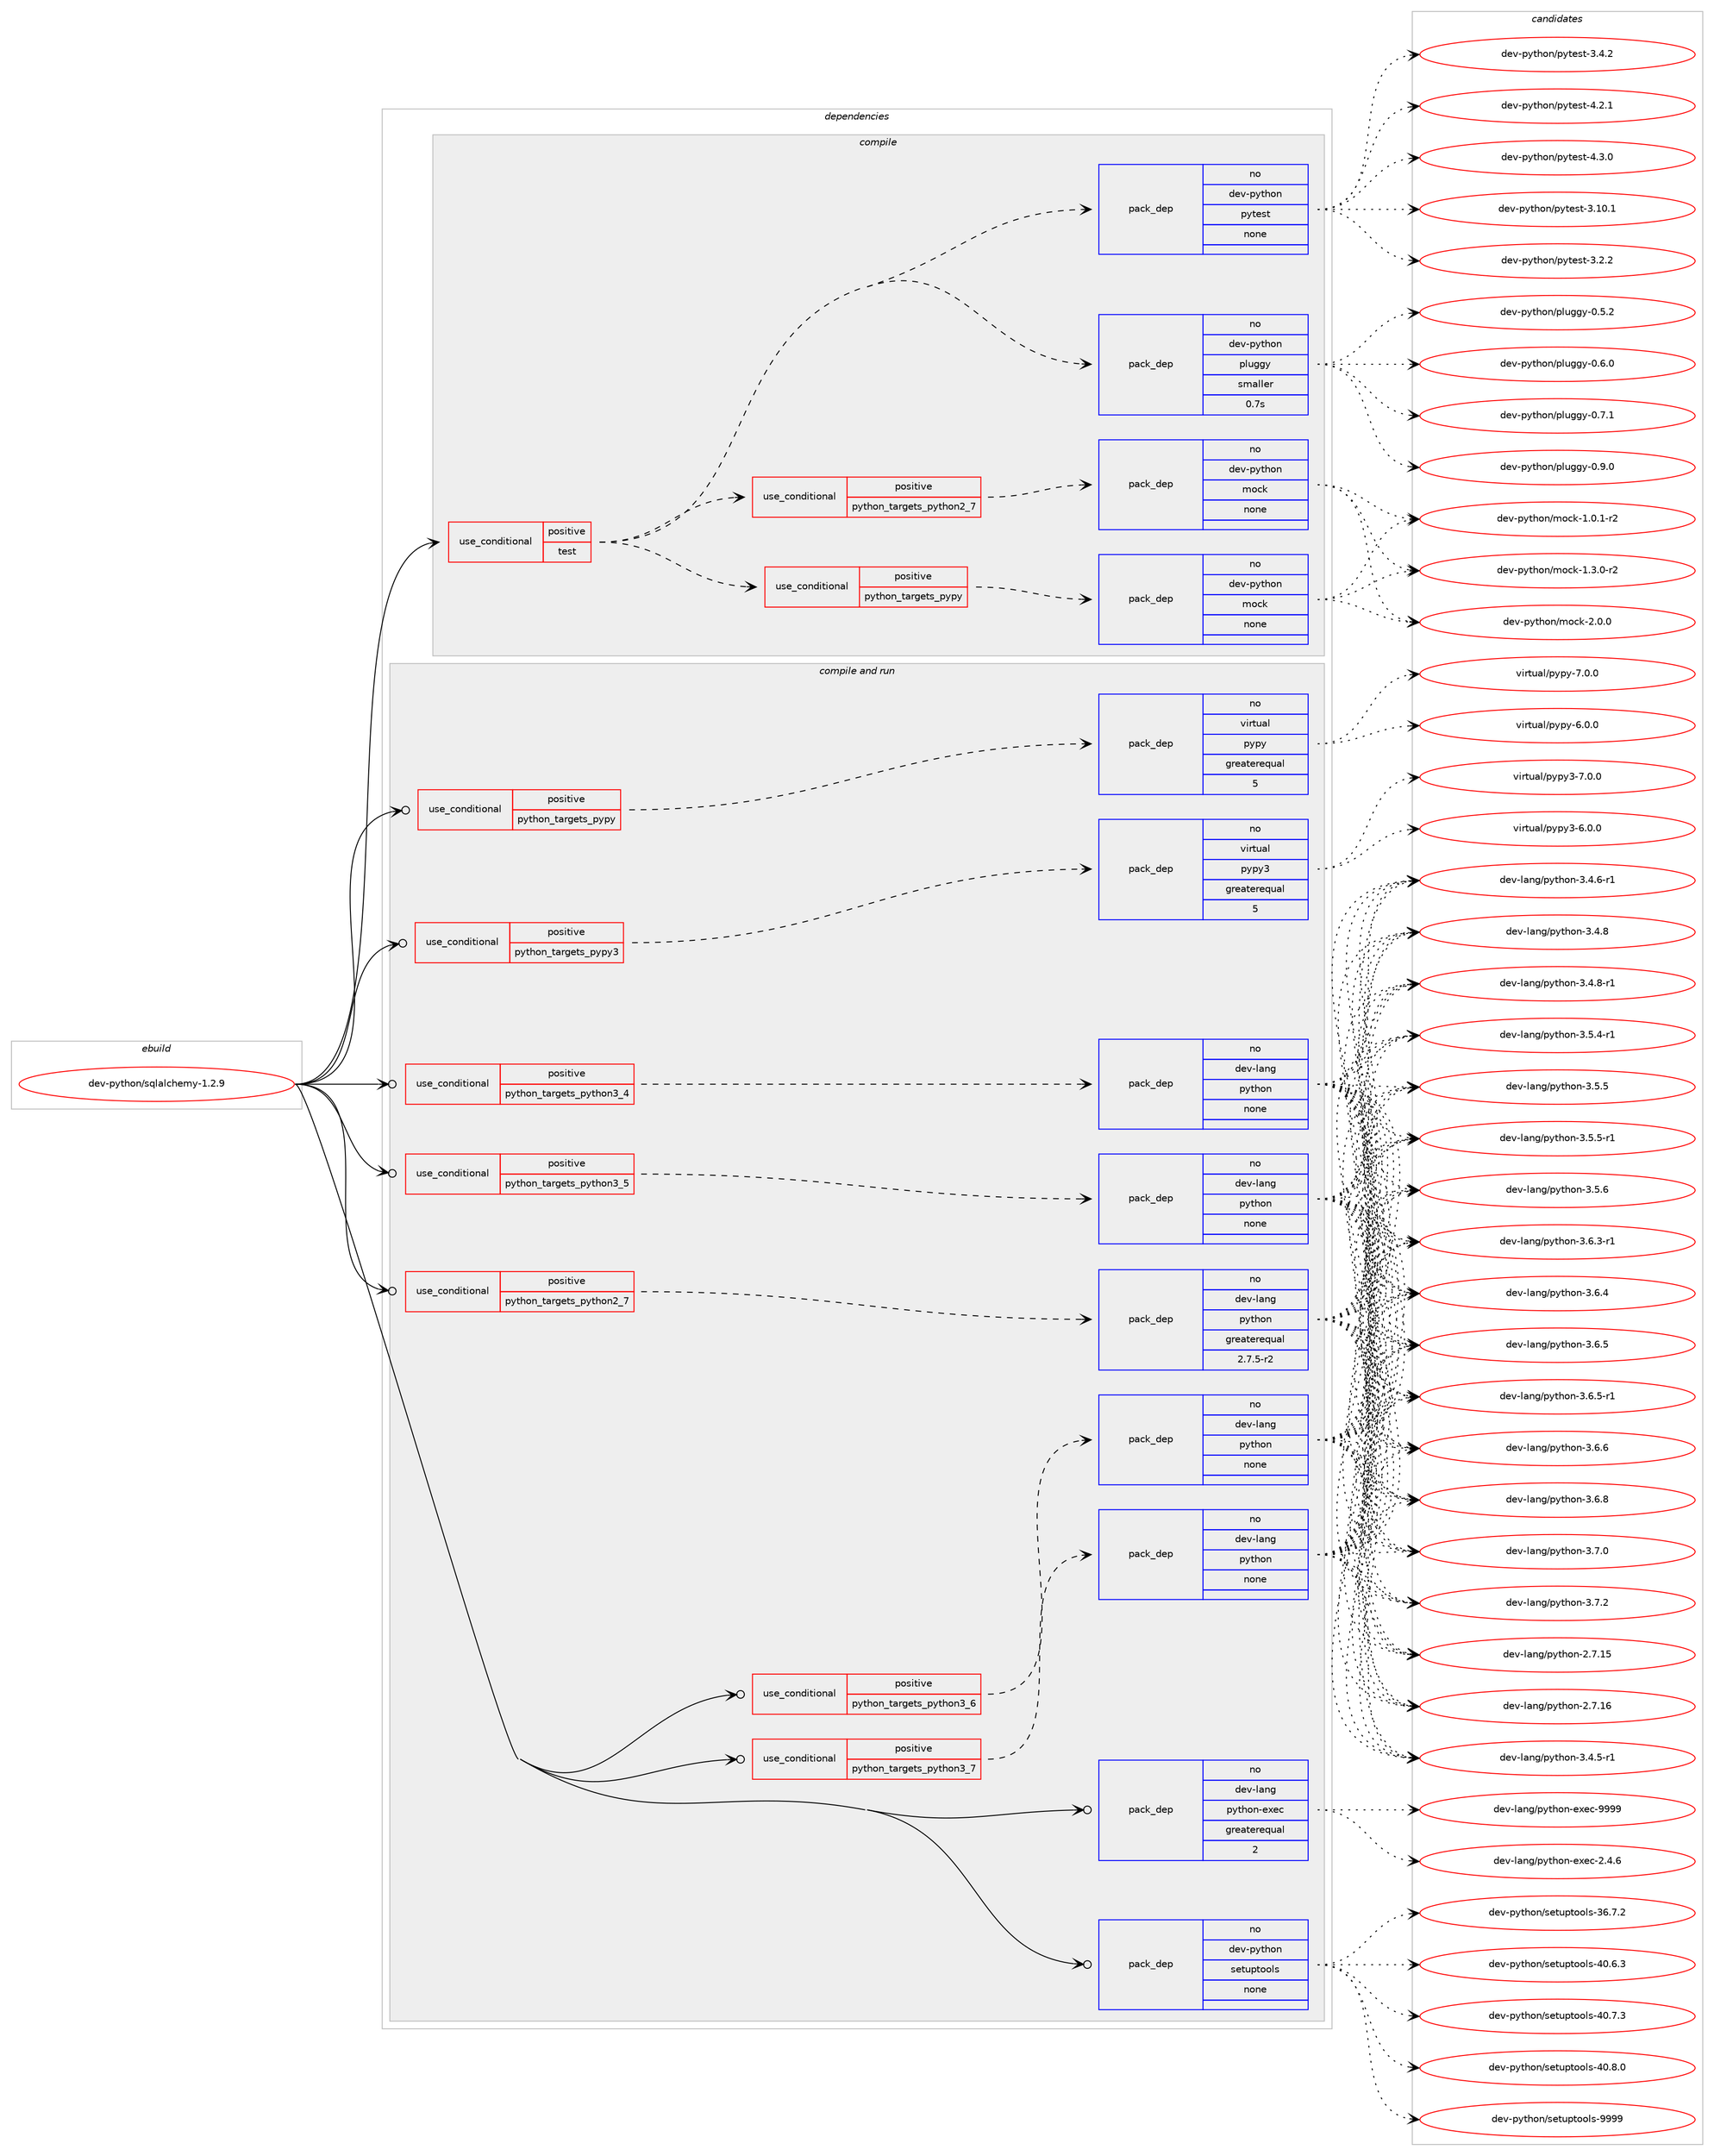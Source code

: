 digraph prolog {

# *************
# Graph options
# *************

newrank=true;
concentrate=true;
compound=true;
graph [rankdir=LR,fontname=Helvetica,fontsize=10,ranksep=1.5];#, ranksep=2.5, nodesep=0.2];
edge  [arrowhead=vee];
node  [fontname=Helvetica,fontsize=10];

# **********
# The ebuild
# **********

subgraph cluster_leftcol {
color=gray;
rank=same;
label=<<i>ebuild</i>>;
id [label="dev-python/sqlalchemy-1.2.9", color=red, width=4, href="../dev-python/sqlalchemy-1.2.9.svg"];
}

# ****************
# The dependencies
# ****************

subgraph cluster_midcol {
color=gray;
label=<<i>dependencies</i>>;
subgraph cluster_compile {
fillcolor="#eeeeee";
style=filled;
label=<<i>compile</i>>;
subgraph cond385171 {
dependency1442851 [label=<<TABLE BORDER="0" CELLBORDER="1" CELLSPACING="0" CELLPADDING="4"><TR><TD ROWSPAN="3" CELLPADDING="10">use_conditional</TD></TR><TR><TD>positive</TD></TR><TR><TD>test</TD></TR></TABLE>>, shape=none, color=red];
subgraph pack1034318 {
dependency1442852 [label=<<TABLE BORDER="0" CELLBORDER="1" CELLSPACING="0" CELLPADDING="4" WIDTH="220"><TR><TD ROWSPAN="6" CELLPADDING="30">pack_dep</TD></TR><TR><TD WIDTH="110">no</TD></TR><TR><TD>dev-python</TD></TR><TR><TD>pluggy</TD></TR><TR><TD>smaller</TD></TR><TR><TD>0.7s</TD></TR></TABLE>>, shape=none, color=blue];
}
dependency1442851:e -> dependency1442852:w [weight=20,style="dashed",arrowhead="vee"];
subgraph pack1034319 {
dependency1442853 [label=<<TABLE BORDER="0" CELLBORDER="1" CELLSPACING="0" CELLPADDING="4" WIDTH="220"><TR><TD ROWSPAN="6" CELLPADDING="30">pack_dep</TD></TR><TR><TD WIDTH="110">no</TD></TR><TR><TD>dev-python</TD></TR><TR><TD>pytest</TD></TR><TR><TD>none</TD></TR><TR><TD></TD></TR></TABLE>>, shape=none, color=blue];
}
dependency1442851:e -> dependency1442853:w [weight=20,style="dashed",arrowhead="vee"];
subgraph cond385172 {
dependency1442854 [label=<<TABLE BORDER="0" CELLBORDER="1" CELLSPACING="0" CELLPADDING="4"><TR><TD ROWSPAN="3" CELLPADDING="10">use_conditional</TD></TR><TR><TD>positive</TD></TR><TR><TD>python_targets_pypy</TD></TR></TABLE>>, shape=none, color=red];
subgraph pack1034320 {
dependency1442855 [label=<<TABLE BORDER="0" CELLBORDER="1" CELLSPACING="0" CELLPADDING="4" WIDTH="220"><TR><TD ROWSPAN="6" CELLPADDING="30">pack_dep</TD></TR><TR><TD WIDTH="110">no</TD></TR><TR><TD>dev-python</TD></TR><TR><TD>mock</TD></TR><TR><TD>none</TD></TR><TR><TD></TD></TR></TABLE>>, shape=none, color=blue];
}
dependency1442854:e -> dependency1442855:w [weight=20,style="dashed",arrowhead="vee"];
}
dependency1442851:e -> dependency1442854:w [weight=20,style="dashed",arrowhead="vee"];
subgraph cond385173 {
dependency1442856 [label=<<TABLE BORDER="0" CELLBORDER="1" CELLSPACING="0" CELLPADDING="4"><TR><TD ROWSPAN="3" CELLPADDING="10">use_conditional</TD></TR><TR><TD>positive</TD></TR><TR><TD>python_targets_python2_7</TD></TR></TABLE>>, shape=none, color=red];
subgraph pack1034321 {
dependency1442857 [label=<<TABLE BORDER="0" CELLBORDER="1" CELLSPACING="0" CELLPADDING="4" WIDTH="220"><TR><TD ROWSPAN="6" CELLPADDING="30">pack_dep</TD></TR><TR><TD WIDTH="110">no</TD></TR><TR><TD>dev-python</TD></TR><TR><TD>mock</TD></TR><TR><TD>none</TD></TR><TR><TD></TD></TR></TABLE>>, shape=none, color=blue];
}
dependency1442856:e -> dependency1442857:w [weight=20,style="dashed",arrowhead="vee"];
}
dependency1442851:e -> dependency1442856:w [weight=20,style="dashed",arrowhead="vee"];
}
id:e -> dependency1442851:w [weight=20,style="solid",arrowhead="vee"];
}
subgraph cluster_compileandrun {
fillcolor="#eeeeee";
style=filled;
label=<<i>compile and run</i>>;
subgraph cond385174 {
dependency1442858 [label=<<TABLE BORDER="0" CELLBORDER="1" CELLSPACING="0" CELLPADDING="4"><TR><TD ROWSPAN="3" CELLPADDING="10">use_conditional</TD></TR><TR><TD>positive</TD></TR><TR><TD>python_targets_pypy</TD></TR></TABLE>>, shape=none, color=red];
subgraph pack1034322 {
dependency1442859 [label=<<TABLE BORDER="0" CELLBORDER="1" CELLSPACING="0" CELLPADDING="4" WIDTH="220"><TR><TD ROWSPAN="6" CELLPADDING="30">pack_dep</TD></TR><TR><TD WIDTH="110">no</TD></TR><TR><TD>virtual</TD></TR><TR><TD>pypy</TD></TR><TR><TD>greaterequal</TD></TR><TR><TD>5</TD></TR></TABLE>>, shape=none, color=blue];
}
dependency1442858:e -> dependency1442859:w [weight=20,style="dashed",arrowhead="vee"];
}
id:e -> dependency1442858:w [weight=20,style="solid",arrowhead="odotvee"];
subgraph cond385175 {
dependency1442860 [label=<<TABLE BORDER="0" CELLBORDER="1" CELLSPACING="0" CELLPADDING="4"><TR><TD ROWSPAN="3" CELLPADDING="10">use_conditional</TD></TR><TR><TD>positive</TD></TR><TR><TD>python_targets_pypy3</TD></TR></TABLE>>, shape=none, color=red];
subgraph pack1034323 {
dependency1442861 [label=<<TABLE BORDER="0" CELLBORDER="1" CELLSPACING="0" CELLPADDING="4" WIDTH="220"><TR><TD ROWSPAN="6" CELLPADDING="30">pack_dep</TD></TR><TR><TD WIDTH="110">no</TD></TR><TR><TD>virtual</TD></TR><TR><TD>pypy3</TD></TR><TR><TD>greaterequal</TD></TR><TR><TD>5</TD></TR></TABLE>>, shape=none, color=blue];
}
dependency1442860:e -> dependency1442861:w [weight=20,style="dashed",arrowhead="vee"];
}
id:e -> dependency1442860:w [weight=20,style="solid",arrowhead="odotvee"];
subgraph cond385176 {
dependency1442862 [label=<<TABLE BORDER="0" CELLBORDER="1" CELLSPACING="0" CELLPADDING="4"><TR><TD ROWSPAN="3" CELLPADDING="10">use_conditional</TD></TR><TR><TD>positive</TD></TR><TR><TD>python_targets_python2_7</TD></TR></TABLE>>, shape=none, color=red];
subgraph pack1034324 {
dependency1442863 [label=<<TABLE BORDER="0" CELLBORDER="1" CELLSPACING="0" CELLPADDING="4" WIDTH="220"><TR><TD ROWSPAN="6" CELLPADDING="30">pack_dep</TD></TR><TR><TD WIDTH="110">no</TD></TR><TR><TD>dev-lang</TD></TR><TR><TD>python</TD></TR><TR><TD>greaterequal</TD></TR><TR><TD>2.7.5-r2</TD></TR></TABLE>>, shape=none, color=blue];
}
dependency1442862:e -> dependency1442863:w [weight=20,style="dashed",arrowhead="vee"];
}
id:e -> dependency1442862:w [weight=20,style="solid",arrowhead="odotvee"];
subgraph cond385177 {
dependency1442864 [label=<<TABLE BORDER="0" CELLBORDER="1" CELLSPACING="0" CELLPADDING="4"><TR><TD ROWSPAN="3" CELLPADDING="10">use_conditional</TD></TR><TR><TD>positive</TD></TR><TR><TD>python_targets_python3_4</TD></TR></TABLE>>, shape=none, color=red];
subgraph pack1034325 {
dependency1442865 [label=<<TABLE BORDER="0" CELLBORDER="1" CELLSPACING="0" CELLPADDING="4" WIDTH="220"><TR><TD ROWSPAN="6" CELLPADDING="30">pack_dep</TD></TR><TR><TD WIDTH="110">no</TD></TR><TR><TD>dev-lang</TD></TR><TR><TD>python</TD></TR><TR><TD>none</TD></TR><TR><TD></TD></TR></TABLE>>, shape=none, color=blue];
}
dependency1442864:e -> dependency1442865:w [weight=20,style="dashed",arrowhead="vee"];
}
id:e -> dependency1442864:w [weight=20,style="solid",arrowhead="odotvee"];
subgraph cond385178 {
dependency1442866 [label=<<TABLE BORDER="0" CELLBORDER="1" CELLSPACING="0" CELLPADDING="4"><TR><TD ROWSPAN="3" CELLPADDING="10">use_conditional</TD></TR><TR><TD>positive</TD></TR><TR><TD>python_targets_python3_5</TD></TR></TABLE>>, shape=none, color=red];
subgraph pack1034326 {
dependency1442867 [label=<<TABLE BORDER="0" CELLBORDER="1" CELLSPACING="0" CELLPADDING="4" WIDTH="220"><TR><TD ROWSPAN="6" CELLPADDING="30">pack_dep</TD></TR><TR><TD WIDTH="110">no</TD></TR><TR><TD>dev-lang</TD></TR><TR><TD>python</TD></TR><TR><TD>none</TD></TR><TR><TD></TD></TR></TABLE>>, shape=none, color=blue];
}
dependency1442866:e -> dependency1442867:w [weight=20,style="dashed",arrowhead="vee"];
}
id:e -> dependency1442866:w [weight=20,style="solid",arrowhead="odotvee"];
subgraph cond385179 {
dependency1442868 [label=<<TABLE BORDER="0" CELLBORDER="1" CELLSPACING="0" CELLPADDING="4"><TR><TD ROWSPAN="3" CELLPADDING="10">use_conditional</TD></TR><TR><TD>positive</TD></TR><TR><TD>python_targets_python3_6</TD></TR></TABLE>>, shape=none, color=red];
subgraph pack1034327 {
dependency1442869 [label=<<TABLE BORDER="0" CELLBORDER="1" CELLSPACING="0" CELLPADDING="4" WIDTH="220"><TR><TD ROWSPAN="6" CELLPADDING="30">pack_dep</TD></TR><TR><TD WIDTH="110">no</TD></TR><TR><TD>dev-lang</TD></TR><TR><TD>python</TD></TR><TR><TD>none</TD></TR><TR><TD></TD></TR></TABLE>>, shape=none, color=blue];
}
dependency1442868:e -> dependency1442869:w [weight=20,style="dashed",arrowhead="vee"];
}
id:e -> dependency1442868:w [weight=20,style="solid",arrowhead="odotvee"];
subgraph cond385180 {
dependency1442870 [label=<<TABLE BORDER="0" CELLBORDER="1" CELLSPACING="0" CELLPADDING="4"><TR><TD ROWSPAN="3" CELLPADDING="10">use_conditional</TD></TR><TR><TD>positive</TD></TR><TR><TD>python_targets_python3_7</TD></TR></TABLE>>, shape=none, color=red];
subgraph pack1034328 {
dependency1442871 [label=<<TABLE BORDER="0" CELLBORDER="1" CELLSPACING="0" CELLPADDING="4" WIDTH="220"><TR><TD ROWSPAN="6" CELLPADDING="30">pack_dep</TD></TR><TR><TD WIDTH="110">no</TD></TR><TR><TD>dev-lang</TD></TR><TR><TD>python</TD></TR><TR><TD>none</TD></TR><TR><TD></TD></TR></TABLE>>, shape=none, color=blue];
}
dependency1442870:e -> dependency1442871:w [weight=20,style="dashed",arrowhead="vee"];
}
id:e -> dependency1442870:w [weight=20,style="solid",arrowhead="odotvee"];
subgraph pack1034329 {
dependency1442872 [label=<<TABLE BORDER="0" CELLBORDER="1" CELLSPACING="0" CELLPADDING="4" WIDTH="220"><TR><TD ROWSPAN="6" CELLPADDING="30">pack_dep</TD></TR><TR><TD WIDTH="110">no</TD></TR><TR><TD>dev-lang</TD></TR><TR><TD>python-exec</TD></TR><TR><TD>greaterequal</TD></TR><TR><TD>2</TD></TR></TABLE>>, shape=none, color=blue];
}
id:e -> dependency1442872:w [weight=20,style="solid",arrowhead="odotvee"];
subgraph pack1034330 {
dependency1442873 [label=<<TABLE BORDER="0" CELLBORDER="1" CELLSPACING="0" CELLPADDING="4" WIDTH="220"><TR><TD ROWSPAN="6" CELLPADDING="30">pack_dep</TD></TR><TR><TD WIDTH="110">no</TD></TR><TR><TD>dev-python</TD></TR><TR><TD>setuptools</TD></TR><TR><TD>none</TD></TR><TR><TD></TD></TR></TABLE>>, shape=none, color=blue];
}
id:e -> dependency1442873:w [weight=20,style="solid",arrowhead="odotvee"];
}
subgraph cluster_run {
fillcolor="#eeeeee";
style=filled;
label=<<i>run</i>>;
}
}

# **************
# The candidates
# **************

subgraph cluster_choices {
rank=same;
color=gray;
label=<<i>candidates</i>>;

subgraph choice1034318 {
color=black;
nodesep=1;
choice1001011184511212111610411111047112108117103103121454846534650 [label="dev-python/pluggy-0.5.2", color=red, width=4,href="../dev-python/pluggy-0.5.2.svg"];
choice1001011184511212111610411111047112108117103103121454846544648 [label="dev-python/pluggy-0.6.0", color=red, width=4,href="../dev-python/pluggy-0.6.0.svg"];
choice1001011184511212111610411111047112108117103103121454846554649 [label="dev-python/pluggy-0.7.1", color=red, width=4,href="../dev-python/pluggy-0.7.1.svg"];
choice1001011184511212111610411111047112108117103103121454846574648 [label="dev-python/pluggy-0.9.0", color=red, width=4,href="../dev-python/pluggy-0.9.0.svg"];
dependency1442852:e -> choice1001011184511212111610411111047112108117103103121454846534650:w [style=dotted,weight="100"];
dependency1442852:e -> choice1001011184511212111610411111047112108117103103121454846544648:w [style=dotted,weight="100"];
dependency1442852:e -> choice1001011184511212111610411111047112108117103103121454846554649:w [style=dotted,weight="100"];
dependency1442852:e -> choice1001011184511212111610411111047112108117103103121454846574648:w [style=dotted,weight="100"];
}
subgraph choice1034319 {
color=black;
nodesep=1;
choice100101118451121211161041111104711212111610111511645514649484649 [label="dev-python/pytest-3.10.1", color=red, width=4,href="../dev-python/pytest-3.10.1.svg"];
choice1001011184511212111610411111047112121116101115116455146504650 [label="dev-python/pytest-3.2.2", color=red, width=4,href="../dev-python/pytest-3.2.2.svg"];
choice1001011184511212111610411111047112121116101115116455146524650 [label="dev-python/pytest-3.4.2", color=red, width=4,href="../dev-python/pytest-3.4.2.svg"];
choice1001011184511212111610411111047112121116101115116455246504649 [label="dev-python/pytest-4.2.1", color=red, width=4,href="../dev-python/pytest-4.2.1.svg"];
choice1001011184511212111610411111047112121116101115116455246514648 [label="dev-python/pytest-4.3.0", color=red, width=4,href="../dev-python/pytest-4.3.0.svg"];
dependency1442853:e -> choice100101118451121211161041111104711212111610111511645514649484649:w [style=dotted,weight="100"];
dependency1442853:e -> choice1001011184511212111610411111047112121116101115116455146504650:w [style=dotted,weight="100"];
dependency1442853:e -> choice1001011184511212111610411111047112121116101115116455146524650:w [style=dotted,weight="100"];
dependency1442853:e -> choice1001011184511212111610411111047112121116101115116455246504649:w [style=dotted,weight="100"];
dependency1442853:e -> choice1001011184511212111610411111047112121116101115116455246514648:w [style=dotted,weight="100"];
}
subgraph choice1034320 {
color=black;
nodesep=1;
choice1001011184511212111610411111047109111991074549464846494511450 [label="dev-python/mock-1.0.1-r2", color=red, width=4,href="../dev-python/mock-1.0.1-r2.svg"];
choice1001011184511212111610411111047109111991074549465146484511450 [label="dev-python/mock-1.3.0-r2", color=red, width=4,href="../dev-python/mock-1.3.0-r2.svg"];
choice100101118451121211161041111104710911199107455046484648 [label="dev-python/mock-2.0.0", color=red, width=4,href="../dev-python/mock-2.0.0.svg"];
dependency1442855:e -> choice1001011184511212111610411111047109111991074549464846494511450:w [style=dotted,weight="100"];
dependency1442855:e -> choice1001011184511212111610411111047109111991074549465146484511450:w [style=dotted,weight="100"];
dependency1442855:e -> choice100101118451121211161041111104710911199107455046484648:w [style=dotted,weight="100"];
}
subgraph choice1034321 {
color=black;
nodesep=1;
choice1001011184511212111610411111047109111991074549464846494511450 [label="dev-python/mock-1.0.1-r2", color=red, width=4,href="../dev-python/mock-1.0.1-r2.svg"];
choice1001011184511212111610411111047109111991074549465146484511450 [label="dev-python/mock-1.3.0-r2", color=red, width=4,href="../dev-python/mock-1.3.0-r2.svg"];
choice100101118451121211161041111104710911199107455046484648 [label="dev-python/mock-2.0.0", color=red, width=4,href="../dev-python/mock-2.0.0.svg"];
dependency1442857:e -> choice1001011184511212111610411111047109111991074549464846494511450:w [style=dotted,weight="100"];
dependency1442857:e -> choice1001011184511212111610411111047109111991074549465146484511450:w [style=dotted,weight="100"];
dependency1442857:e -> choice100101118451121211161041111104710911199107455046484648:w [style=dotted,weight="100"];
}
subgraph choice1034322 {
color=black;
nodesep=1;
choice1181051141161179710847112121112121455446484648 [label="virtual/pypy-6.0.0", color=red, width=4,href="../virtual/pypy-6.0.0.svg"];
choice1181051141161179710847112121112121455546484648 [label="virtual/pypy-7.0.0", color=red, width=4,href="../virtual/pypy-7.0.0.svg"];
dependency1442859:e -> choice1181051141161179710847112121112121455446484648:w [style=dotted,weight="100"];
dependency1442859:e -> choice1181051141161179710847112121112121455546484648:w [style=dotted,weight="100"];
}
subgraph choice1034323 {
color=black;
nodesep=1;
choice118105114116117971084711212111212151455446484648 [label="virtual/pypy3-6.0.0", color=red, width=4,href="../virtual/pypy3-6.0.0.svg"];
choice118105114116117971084711212111212151455546484648 [label="virtual/pypy3-7.0.0", color=red, width=4,href="../virtual/pypy3-7.0.0.svg"];
dependency1442861:e -> choice118105114116117971084711212111212151455446484648:w [style=dotted,weight="100"];
dependency1442861:e -> choice118105114116117971084711212111212151455546484648:w [style=dotted,weight="100"];
}
subgraph choice1034324 {
color=black;
nodesep=1;
choice10010111845108971101034711212111610411111045504655464953 [label="dev-lang/python-2.7.15", color=red, width=4,href="../dev-lang/python-2.7.15.svg"];
choice10010111845108971101034711212111610411111045504655464954 [label="dev-lang/python-2.7.16", color=red, width=4,href="../dev-lang/python-2.7.16.svg"];
choice1001011184510897110103471121211161041111104551465246534511449 [label="dev-lang/python-3.4.5-r1", color=red, width=4,href="../dev-lang/python-3.4.5-r1.svg"];
choice1001011184510897110103471121211161041111104551465246544511449 [label="dev-lang/python-3.4.6-r1", color=red, width=4,href="../dev-lang/python-3.4.6-r1.svg"];
choice100101118451089711010347112121116104111110455146524656 [label="dev-lang/python-3.4.8", color=red, width=4,href="../dev-lang/python-3.4.8.svg"];
choice1001011184510897110103471121211161041111104551465246564511449 [label="dev-lang/python-3.4.8-r1", color=red, width=4,href="../dev-lang/python-3.4.8-r1.svg"];
choice1001011184510897110103471121211161041111104551465346524511449 [label="dev-lang/python-3.5.4-r1", color=red, width=4,href="../dev-lang/python-3.5.4-r1.svg"];
choice100101118451089711010347112121116104111110455146534653 [label="dev-lang/python-3.5.5", color=red, width=4,href="../dev-lang/python-3.5.5.svg"];
choice1001011184510897110103471121211161041111104551465346534511449 [label="dev-lang/python-3.5.5-r1", color=red, width=4,href="../dev-lang/python-3.5.5-r1.svg"];
choice100101118451089711010347112121116104111110455146534654 [label="dev-lang/python-3.5.6", color=red, width=4,href="../dev-lang/python-3.5.6.svg"];
choice1001011184510897110103471121211161041111104551465446514511449 [label="dev-lang/python-3.6.3-r1", color=red, width=4,href="../dev-lang/python-3.6.3-r1.svg"];
choice100101118451089711010347112121116104111110455146544652 [label="dev-lang/python-3.6.4", color=red, width=4,href="../dev-lang/python-3.6.4.svg"];
choice100101118451089711010347112121116104111110455146544653 [label="dev-lang/python-3.6.5", color=red, width=4,href="../dev-lang/python-3.6.5.svg"];
choice1001011184510897110103471121211161041111104551465446534511449 [label="dev-lang/python-3.6.5-r1", color=red, width=4,href="../dev-lang/python-3.6.5-r1.svg"];
choice100101118451089711010347112121116104111110455146544654 [label="dev-lang/python-3.6.6", color=red, width=4,href="../dev-lang/python-3.6.6.svg"];
choice100101118451089711010347112121116104111110455146544656 [label="dev-lang/python-3.6.8", color=red, width=4,href="../dev-lang/python-3.6.8.svg"];
choice100101118451089711010347112121116104111110455146554648 [label="dev-lang/python-3.7.0", color=red, width=4,href="../dev-lang/python-3.7.0.svg"];
choice100101118451089711010347112121116104111110455146554650 [label="dev-lang/python-3.7.2", color=red, width=4,href="../dev-lang/python-3.7.2.svg"];
dependency1442863:e -> choice10010111845108971101034711212111610411111045504655464953:w [style=dotted,weight="100"];
dependency1442863:e -> choice10010111845108971101034711212111610411111045504655464954:w [style=dotted,weight="100"];
dependency1442863:e -> choice1001011184510897110103471121211161041111104551465246534511449:w [style=dotted,weight="100"];
dependency1442863:e -> choice1001011184510897110103471121211161041111104551465246544511449:w [style=dotted,weight="100"];
dependency1442863:e -> choice100101118451089711010347112121116104111110455146524656:w [style=dotted,weight="100"];
dependency1442863:e -> choice1001011184510897110103471121211161041111104551465246564511449:w [style=dotted,weight="100"];
dependency1442863:e -> choice1001011184510897110103471121211161041111104551465346524511449:w [style=dotted,weight="100"];
dependency1442863:e -> choice100101118451089711010347112121116104111110455146534653:w [style=dotted,weight="100"];
dependency1442863:e -> choice1001011184510897110103471121211161041111104551465346534511449:w [style=dotted,weight="100"];
dependency1442863:e -> choice100101118451089711010347112121116104111110455146534654:w [style=dotted,weight="100"];
dependency1442863:e -> choice1001011184510897110103471121211161041111104551465446514511449:w [style=dotted,weight="100"];
dependency1442863:e -> choice100101118451089711010347112121116104111110455146544652:w [style=dotted,weight="100"];
dependency1442863:e -> choice100101118451089711010347112121116104111110455146544653:w [style=dotted,weight="100"];
dependency1442863:e -> choice1001011184510897110103471121211161041111104551465446534511449:w [style=dotted,weight="100"];
dependency1442863:e -> choice100101118451089711010347112121116104111110455146544654:w [style=dotted,weight="100"];
dependency1442863:e -> choice100101118451089711010347112121116104111110455146544656:w [style=dotted,weight="100"];
dependency1442863:e -> choice100101118451089711010347112121116104111110455146554648:w [style=dotted,weight="100"];
dependency1442863:e -> choice100101118451089711010347112121116104111110455146554650:w [style=dotted,weight="100"];
}
subgraph choice1034325 {
color=black;
nodesep=1;
choice10010111845108971101034711212111610411111045504655464953 [label="dev-lang/python-2.7.15", color=red, width=4,href="../dev-lang/python-2.7.15.svg"];
choice10010111845108971101034711212111610411111045504655464954 [label="dev-lang/python-2.7.16", color=red, width=4,href="../dev-lang/python-2.7.16.svg"];
choice1001011184510897110103471121211161041111104551465246534511449 [label="dev-lang/python-3.4.5-r1", color=red, width=4,href="../dev-lang/python-3.4.5-r1.svg"];
choice1001011184510897110103471121211161041111104551465246544511449 [label="dev-lang/python-3.4.6-r1", color=red, width=4,href="../dev-lang/python-3.4.6-r1.svg"];
choice100101118451089711010347112121116104111110455146524656 [label="dev-lang/python-3.4.8", color=red, width=4,href="../dev-lang/python-3.4.8.svg"];
choice1001011184510897110103471121211161041111104551465246564511449 [label="dev-lang/python-3.4.8-r1", color=red, width=4,href="../dev-lang/python-3.4.8-r1.svg"];
choice1001011184510897110103471121211161041111104551465346524511449 [label="dev-lang/python-3.5.4-r1", color=red, width=4,href="../dev-lang/python-3.5.4-r1.svg"];
choice100101118451089711010347112121116104111110455146534653 [label="dev-lang/python-3.5.5", color=red, width=4,href="../dev-lang/python-3.5.5.svg"];
choice1001011184510897110103471121211161041111104551465346534511449 [label="dev-lang/python-3.5.5-r1", color=red, width=4,href="../dev-lang/python-3.5.5-r1.svg"];
choice100101118451089711010347112121116104111110455146534654 [label="dev-lang/python-3.5.6", color=red, width=4,href="../dev-lang/python-3.5.6.svg"];
choice1001011184510897110103471121211161041111104551465446514511449 [label="dev-lang/python-3.6.3-r1", color=red, width=4,href="../dev-lang/python-3.6.3-r1.svg"];
choice100101118451089711010347112121116104111110455146544652 [label="dev-lang/python-3.6.4", color=red, width=4,href="../dev-lang/python-3.6.4.svg"];
choice100101118451089711010347112121116104111110455146544653 [label="dev-lang/python-3.6.5", color=red, width=4,href="../dev-lang/python-3.6.5.svg"];
choice1001011184510897110103471121211161041111104551465446534511449 [label="dev-lang/python-3.6.5-r1", color=red, width=4,href="../dev-lang/python-3.6.5-r1.svg"];
choice100101118451089711010347112121116104111110455146544654 [label="dev-lang/python-3.6.6", color=red, width=4,href="../dev-lang/python-3.6.6.svg"];
choice100101118451089711010347112121116104111110455146544656 [label="dev-lang/python-3.6.8", color=red, width=4,href="../dev-lang/python-3.6.8.svg"];
choice100101118451089711010347112121116104111110455146554648 [label="dev-lang/python-3.7.0", color=red, width=4,href="../dev-lang/python-3.7.0.svg"];
choice100101118451089711010347112121116104111110455146554650 [label="dev-lang/python-3.7.2", color=red, width=4,href="../dev-lang/python-3.7.2.svg"];
dependency1442865:e -> choice10010111845108971101034711212111610411111045504655464953:w [style=dotted,weight="100"];
dependency1442865:e -> choice10010111845108971101034711212111610411111045504655464954:w [style=dotted,weight="100"];
dependency1442865:e -> choice1001011184510897110103471121211161041111104551465246534511449:w [style=dotted,weight="100"];
dependency1442865:e -> choice1001011184510897110103471121211161041111104551465246544511449:w [style=dotted,weight="100"];
dependency1442865:e -> choice100101118451089711010347112121116104111110455146524656:w [style=dotted,weight="100"];
dependency1442865:e -> choice1001011184510897110103471121211161041111104551465246564511449:w [style=dotted,weight="100"];
dependency1442865:e -> choice1001011184510897110103471121211161041111104551465346524511449:w [style=dotted,weight="100"];
dependency1442865:e -> choice100101118451089711010347112121116104111110455146534653:w [style=dotted,weight="100"];
dependency1442865:e -> choice1001011184510897110103471121211161041111104551465346534511449:w [style=dotted,weight="100"];
dependency1442865:e -> choice100101118451089711010347112121116104111110455146534654:w [style=dotted,weight="100"];
dependency1442865:e -> choice1001011184510897110103471121211161041111104551465446514511449:w [style=dotted,weight="100"];
dependency1442865:e -> choice100101118451089711010347112121116104111110455146544652:w [style=dotted,weight="100"];
dependency1442865:e -> choice100101118451089711010347112121116104111110455146544653:w [style=dotted,weight="100"];
dependency1442865:e -> choice1001011184510897110103471121211161041111104551465446534511449:w [style=dotted,weight="100"];
dependency1442865:e -> choice100101118451089711010347112121116104111110455146544654:w [style=dotted,weight="100"];
dependency1442865:e -> choice100101118451089711010347112121116104111110455146544656:w [style=dotted,weight="100"];
dependency1442865:e -> choice100101118451089711010347112121116104111110455146554648:w [style=dotted,weight="100"];
dependency1442865:e -> choice100101118451089711010347112121116104111110455146554650:w [style=dotted,weight="100"];
}
subgraph choice1034326 {
color=black;
nodesep=1;
choice10010111845108971101034711212111610411111045504655464953 [label="dev-lang/python-2.7.15", color=red, width=4,href="../dev-lang/python-2.7.15.svg"];
choice10010111845108971101034711212111610411111045504655464954 [label="dev-lang/python-2.7.16", color=red, width=4,href="../dev-lang/python-2.7.16.svg"];
choice1001011184510897110103471121211161041111104551465246534511449 [label="dev-lang/python-3.4.5-r1", color=red, width=4,href="../dev-lang/python-3.4.5-r1.svg"];
choice1001011184510897110103471121211161041111104551465246544511449 [label="dev-lang/python-3.4.6-r1", color=red, width=4,href="../dev-lang/python-3.4.6-r1.svg"];
choice100101118451089711010347112121116104111110455146524656 [label="dev-lang/python-3.4.8", color=red, width=4,href="../dev-lang/python-3.4.8.svg"];
choice1001011184510897110103471121211161041111104551465246564511449 [label="dev-lang/python-3.4.8-r1", color=red, width=4,href="../dev-lang/python-3.4.8-r1.svg"];
choice1001011184510897110103471121211161041111104551465346524511449 [label="dev-lang/python-3.5.4-r1", color=red, width=4,href="../dev-lang/python-3.5.4-r1.svg"];
choice100101118451089711010347112121116104111110455146534653 [label="dev-lang/python-3.5.5", color=red, width=4,href="../dev-lang/python-3.5.5.svg"];
choice1001011184510897110103471121211161041111104551465346534511449 [label="dev-lang/python-3.5.5-r1", color=red, width=4,href="../dev-lang/python-3.5.5-r1.svg"];
choice100101118451089711010347112121116104111110455146534654 [label="dev-lang/python-3.5.6", color=red, width=4,href="../dev-lang/python-3.5.6.svg"];
choice1001011184510897110103471121211161041111104551465446514511449 [label="dev-lang/python-3.6.3-r1", color=red, width=4,href="../dev-lang/python-3.6.3-r1.svg"];
choice100101118451089711010347112121116104111110455146544652 [label="dev-lang/python-3.6.4", color=red, width=4,href="../dev-lang/python-3.6.4.svg"];
choice100101118451089711010347112121116104111110455146544653 [label="dev-lang/python-3.6.5", color=red, width=4,href="../dev-lang/python-3.6.5.svg"];
choice1001011184510897110103471121211161041111104551465446534511449 [label="dev-lang/python-3.6.5-r1", color=red, width=4,href="../dev-lang/python-3.6.5-r1.svg"];
choice100101118451089711010347112121116104111110455146544654 [label="dev-lang/python-3.6.6", color=red, width=4,href="../dev-lang/python-3.6.6.svg"];
choice100101118451089711010347112121116104111110455146544656 [label="dev-lang/python-3.6.8", color=red, width=4,href="../dev-lang/python-3.6.8.svg"];
choice100101118451089711010347112121116104111110455146554648 [label="dev-lang/python-3.7.0", color=red, width=4,href="../dev-lang/python-3.7.0.svg"];
choice100101118451089711010347112121116104111110455146554650 [label="dev-lang/python-3.7.2", color=red, width=4,href="../dev-lang/python-3.7.2.svg"];
dependency1442867:e -> choice10010111845108971101034711212111610411111045504655464953:w [style=dotted,weight="100"];
dependency1442867:e -> choice10010111845108971101034711212111610411111045504655464954:w [style=dotted,weight="100"];
dependency1442867:e -> choice1001011184510897110103471121211161041111104551465246534511449:w [style=dotted,weight="100"];
dependency1442867:e -> choice1001011184510897110103471121211161041111104551465246544511449:w [style=dotted,weight="100"];
dependency1442867:e -> choice100101118451089711010347112121116104111110455146524656:w [style=dotted,weight="100"];
dependency1442867:e -> choice1001011184510897110103471121211161041111104551465246564511449:w [style=dotted,weight="100"];
dependency1442867:e -> choice1001011184510897110103471121211161041111104551465346524511449:w [style=dotted,weight="100"];
dependency1442867:e -> choice100101118451089711010347112121116104111110455146534653:w [style=dotted,weight="100"];
dependency1442867:e -> choice1001011184510897110103471121211161041111104551465346534511449:w [style=dotted,weight="100"];
dependency1442867:e -> choice100101118451089711010347112121116104111110455146534654:w [style=dotted,weight="100"];
dependency1442867:e -> choice1001011184510897110103471121211161041111104551465446514511449:w [style=dotted,weight="100"];
dependency1442867:e -> choice100101118451089711010347112121116104111110455146544652:w [style=dotted,weight="100"];
dependency1442867:e -> choice100101118451089711010347112121116104111110455146544653:w [style=dotted,weight="100"];
dependency1442867:e -> choice1001011184510897110103471121211161041111104551465446534511449:w [style=dotted,weight="100"];
dependency1442867:e -> choice100101118451089711010347112121116104111110455146544654:w [style=dotted,weight="100"];
dependency1442867:e -> choice100101118451089711010347112121116104111110455146544656:w [style=dotted,weight="100"];
dependency1442867:e -> choice100101118451089711010347112121116104111110455146554648:w [style=dotted,weight="100"];
dependency1442867:e -> choice100101118451089711010347112121116104111110455146554650:w [style=dotted,weight="100"];
}
subgraph choice1034327 {
color=black;
nodesep=1;
choice10010111845108971101034711212111610411111045504655464953 [label="dev-lang/python-2.7.15", color=red, width=4,href="../dev-lang/python-2.7.15.svg"];
choice10010111845108971101034711212111610411111045504655464954 [label="dev-lang/python-2.7.16", color=red, width=4,href="../dev-lang/python-2.7.16.svg"];
choice1001011184510897110103471121211161041111104551465246534511449 [label="dev-lang/python-3.4.5-r1", color=red, width=4,href="../dev-lang/python-3.4.5-r1.svg"];
choice1001011184510897110103471121211161041111104551465246544511449 [label="dev-lang/python-3.4.6-r1", color=red, width=4,href="../dev-lang/python-3.4.6-r1.svg"];
choice100101118451089711010347112121116104111110455146524656 [label="dev-lang/python-3.4.8", color=red, width=4,href="../dev-lang/python-3.4.8.svg"];
choice1001011184510897110103471121211161041111104551465246564511449 [label="dev-lang/python-3.4.8-r1", color=red, width=4,href="../dev-lang/python-3.4.8-r1.svg"];
choice1001011184510897110103471121211161041111104551465346524511449 [label="dev-lang/python-3.5.4-r1", color=red, width=4,href="../dev-lang/python-3.5.4-r1.svg"];
choice100101118451089711010347112121116104111110455146534653 [label="dev-lang/python-3.5.5", color=red, width=4,href="../dev-lang/python-3.5.5.svg"];
choice1001011184510897110103471121211161041111104551465346534511449 [label="dev-lang/python-3.5.5-r1", color=red, width=4,href="../dev-lang/python-3.5.5-r1.svg"];
choice100101118451089711010347112121116104111110455146534654 [label="dev-lang/python-3.5.6", color=red, width=4,href="../dev-lang/python-3.5.6.svg"];
choice1001011184510897110103471121211161041111104551465446514511449 [label="dev-lang/python-3.6.3-r1", color=red, width=4,href="../dev-lang/python-3.6.3-r1.svg"];
choice100101118451089711010347112121116104111110455146544652 [label="dev-lang/python-3.6.4", color=red, width=4,href="../dev-lang/python-3.6.4.svg"];
choice100101118451089711010347112121116104111110455146544653 [label="dev-lang/python-3.6.5", color=red, width=4,href="../dev-lang/python-3.6.5.svg"];
choice1001011184510897110103471121211161041111104551465446534511449 [label="dev-lang/python-3.6.5-r1", color=red, width=4,href="../dev-lang/python-3.6.5-r1.svg"];
choice100101118451089711010347112121116104111110455146544654 [label="dev-lang/python-3.6.6", color=red, width=4,href="../dev-lang/python-3.6.6.svg"];
choice100101118451089711010347112121116104111110455146544656 [label="dev-lang/python-3.6.8", color=red, width=4,href="../dev-lang/python-3.6.8.svg"];
choice100101118451089711010347112121116104111110455146554648 [label="dev-lang/python-3.7.0", color=red, width=4,href="../dev-lang/python-3.7.0.svg"];
choice100101118451089711010347112121116104111110455146554650 [label="dev-lang/python-3.7.2", color=red, width=4,href="../dev-lang/python-3.7.2.svg"];
dependency1442869:e -> choice10010111845108971101034711212111610411111045504655464953:w [style=dotted,weight="100"];
dependency1442869:e -> choice10010111845108971101034711212111610411111045504655464954:w [style=dotted,weight="100"];
dependency1442869:e -> choice1001011184510897110103471121211161041111104551465246534511449:w [style=dotted,weight="100"];
dependency1442869:e -> choice1001011184510897110103471121211161041111104551465246544511449:w [style=dotted,weight="100"];
dependency1442869:e -> choice100101118451089711010347112121116104111110455146524656:w [style=dotted,weight="100"];
dependency1442869:e -> choice1001011184510897110103471121211161041111104551465246564511449:w [style=dotted,weight="100"];
dependency1442869:e -> choice1001011184510897110103471121211161041111104551465346524511449:w [style=dotted,weight="100"];
dependency1442869:e -> choice100101118451089711010347112121116104111110455146534653:w [style=dotted,weight="100"];
dependency1442869:e -> choice1001011184510897110103471121211161041111104551465346534511449:w [style=dotted,weight="100"];
dependency1442869:e -> choice100101118451089711010347112121116104111110455146534654:w [style=dotted,weight="100"];
dependency1442869:e -> choice1001011184510897110103471121211161041111104551465446514511449:w [style=dotted,weight="100"];
dependency1442869:e -> choice100101118451089711010347112121116104111110455146544652:w [style=dotted,weight="100"];
dependency1442869:e -> choice100101118451089711010347112121116104111110455146544653:w [style=dotted,weight="100"];
dependency1442869:e -> choice1001011184510897110103471121211161041111104551465446534511449:w [style=dotted,weight="100"];
dependency1442869:e -> choice100101118451089711010347112121116104111110455146544654:w [style=dotted,weight="100"];
dependency1442869:e -> choice100101118451089711010347112121116104111110455146544656:w [style=dotted,weight="100"];
dependency1442869:e -> choice100101118451089711010347112121116104111110455146554648:w [style=dotted,weight="100"];
dependency1442869:e -> choice100101118451089711010347112121116104111110455146554650:w [style=dotted,weight="100"];
}
subgraph choice1034328 {
color=black;
nodesep=1;
choice10010111845108971101034711212111610411111045504655464953 [label="dev-lang/python-2.7.15", color=red, width=4,href="../dev-lang/python-2.7.15.svg"];
choice10010111845108971101034711212111610411111045504655464954 [label="dev-lang/python-2.7.16", color=red, width=4,href="../dev-lang/python-2.7.16.svg"];
choice1001011184510897110103471121211161041111104551465246534511449 [label="dev-lang/python-3.4.5-r1", color=red, width=4,href="../dev-lang/python-3.4.5-r1.svg"];
choice1001011184510897110103471121211161041111104551465246544511449 [label="dev-lang/python-3.4.6-r1", color=red, width=4,href="../dev-lang/python-3.4.6-r1.svg"];
choice100101118451089711010347112121116104111110455146524656 [label="dev-lang/python-3.4.8", color=red, width=4,href="../dev-lang/python-3.4.8.svg"];
choice1001011184510897110103471121211161041111104551465246564511449 [label="dev-lang/python-3.4.8-r1", color=red, width=4,href="../dev-lang/python-3.4.8-r1.svg"];
choice1001011184510897110103471121211161041111104551465346524511449 [label="dev-lang/python-3.5.4-r1", color=red, width=4,href="../dev-lang/python-3.5.4-r1.svg"];
choice100101118451089711010347112121116104111110455146534653 [label="dev-lang/python-3.5.5", color=red, width=4,href="../dev-lang/python-3.5.5.svg"];
choice1001011184510897110103471121211161041111104551465346534511449 [label="dev-lang/python-3.5.5-r1", color=red, width=4,href="../dev-lang/python-3.5.5-r1.svg"];
choice100101118451089711010347112121116104111110455146534654 [label="dev-lang/python-3.5.6", color=red, width=4,href="../dev-lang/python-3.5.6.svg"];
choice1001011184510897110103471121211161041111104551465446514511449 [label="dev-lang/python-3.6.3-r1", color=red, width=4,href="../dev-lang/python-3.6.3-r1.svg"];
choice100101118451089711010347112121116104111110455146544652 [label="dev-lang/python-3.6.4", color=red, width=4,href="../dev-lang/python-3.6.4.svg"];
choice100101118451089711010347112121116104111110455146544653 [label="dev-lang/python-3.6.5", color=red, width=4,href="../dev-lang/python-3.6.5.svg"];
choice1001011184510897110103471121211161041111104551465446534511449 [label="dev-lang/python-3.6.5-r1", color=red, width=4,href="../dev-lang/python-3.6.5-r1.svg"];
choice100101118451089711010347112121116104111110455146544654 [label="dev-lang/python-3.6.6", color=red, width=4,href="../dev-lang/python-3.6.6.svg"];
choice100101118451089711010347112121116104111110455146544656 [label="dev-lang/python-3.6.8", color=red, width=4,href="../dev-lang/python-3.6.8.svg"];
choice100101118451089711010347112121116104111110455146554648 [label="dev-lang/python-3.7.0", color=red, width=4,href="../dev-lang/python-3.7.0.svg"];
choice100101118451089711010347112121116104111110455146554650 [label="dev-lang/python-3.7.2", color=red, width=4,href="../dev-lang/python-3.7.2.svg"];
dependency1442871:e -> choice10010111845108971101034711212111610411111045504655464953:w [style=dotted,weight="100"];
dependency1442871:e -> choice10010111845108971101034711212111610411111045504655464954:w [style=dotted,weight="100"];
dependency1442871:e -> choice1001011184510897110103471121211161041111104551465246534511449:w [style=dotted,weight="100"];
dependency1442871:e -> choice1001011184510897110103471121211161041111104551465246544511449:w [style=dotted,weight="100"];
dependency1442871:e -> choice100101118451089711010347112121116104111110455146524656:w [style=dotted,weight="100"];
dependency1442871:e -> choice1001011184510897110103471121211161041111104551465246564511449:w [style=dotted,weight="100"];
dependency1442871:e -> choice1001011184510897110103471121211161041111104551465346524511449:w [style=dotted,weight="100"];
dependency1442871:e -> choice100101118451089711010347112121116104111110455146534653:w [style=dotted,weight="100"];
dependency1442871:e -> choice1001011184510897110103471121211161041111104551465346534511449:w [style=dotted,weight="100"];
dependency1442871:e -> choice100101118451089711010347112121116104111110455146534654:w [style=dotted,weight="100"];
dependency1442871:e -> choice1001011184510897110103471121211161041111104551465446514511449:w [style=dotted,weight="100"];
dependency1442871:e -> choice100101118451089711010347112121116104111110455146544652:w [style=dotted,weight="100"];
dependency1442871:e -> choice100101118451089711010347112121116104111110455146544653:w [style=dotted,weight="100"];
dependency1442871:e -> choice1001011184510897110103471121211161041111104551465446534511449:w [style=dotted,weight="100"];
dependency1442871:e -> choice100101118451089711010347112121116104111110455146544654:w [style=dotted,weight="100"];
dependency1442871:e -> choice100101118451089711010347112121116104111110455146544656:w [style=dotted,weight="100"];
dependency1442871:e -> choice100101118451089711010347112121116104111110455146554648:w [style=dotted,weight="100"];
dependency1442871:e -> choice100101118451089711010347112121116104111110455146554650:w [style=dotted,weight="100"];
}
subgraph choice1034329 {
color=black;
nodesep=1;
choice1001011184510897110103471121211161041111104510112010199455046524654 [label="dev-lang/python-exec-2.4.6", color=red, width=4,href="../dev-lang/python-exec-2.4.6.svg"];
choice10010111845108971101034711212111610411111045101120101994557575757 [label="dev-lang/python-exec-9999", color=red, width=4,href="../dev-lang/python-exec-9999.svg"];
dependency1442872:e -> choice1001011184510897110103471121211161041111104510112010199455046524654:w [style=dotted,weight="100"];
dependency1442872:e -> choice10010111845108971101034711212111610411111045101120101994557575757:w [style=dotted,weight="100"];
}
subgraph choice1034330 {
color=black;
nodesep=1;
choice100101118451121211161041111104711510111611711211611111110811545515446554650 [label="dev-python/setuptools-36.7.2", color=red, width=4,href="../dev-python/setuptools-36.7.2.svg"];
choice100101118451121211161041111104711510111611711211611111110811545524846544651 [label="dev-python/setuptools-40.6.3", color=red, width=4,href="../dev-python/setuptools-40.6.3.svg"];
choice100101118451121211161041111104711510111611711211611111110811545524846554651 [label="dev-python/setuptools-40.7.3", color=red, width=4,href="../dev-python/setuptools-40.7.3.svg"];
choice100101118451121211161041111104711510111611711211611111110811545524846564648 [label="dev-python/setuptools-40.8.0", color=red, width=4,href="../dev-python/setuptools-40.8.0.svg"];
choice10010111845112121116104111110471151011161171121161111111081154557575757 [label="dev-python/setuptools-9999", color=red, width=4,href="../dev-python/setuptools-9999.svg"];
dependency1442873:e -> choice100101118451121211161041111104711510111611711211611111110811545515446554650:w [style=dotted,weight="100"];
dependency1442873:e -> choice100101118451121211161041111104711510111611711211611111110811545524846544651:w [style=dotted,weight="100"];
dependency1442873:e -> choice100101118451121211161041111104711510111611711211611111110811545524846554651:w [style=dotted,weight="100"];
dependency1442873:e -> choice100101118451121211161041111104711510111611711211611111110811545524846564648:w [style=dotted,weight="100"];
dependency1442873:e -> choice10010111845112121116104111110471151011161171121161111111081154557575757:w [style=dotted,weight="100"];
}
}

}
